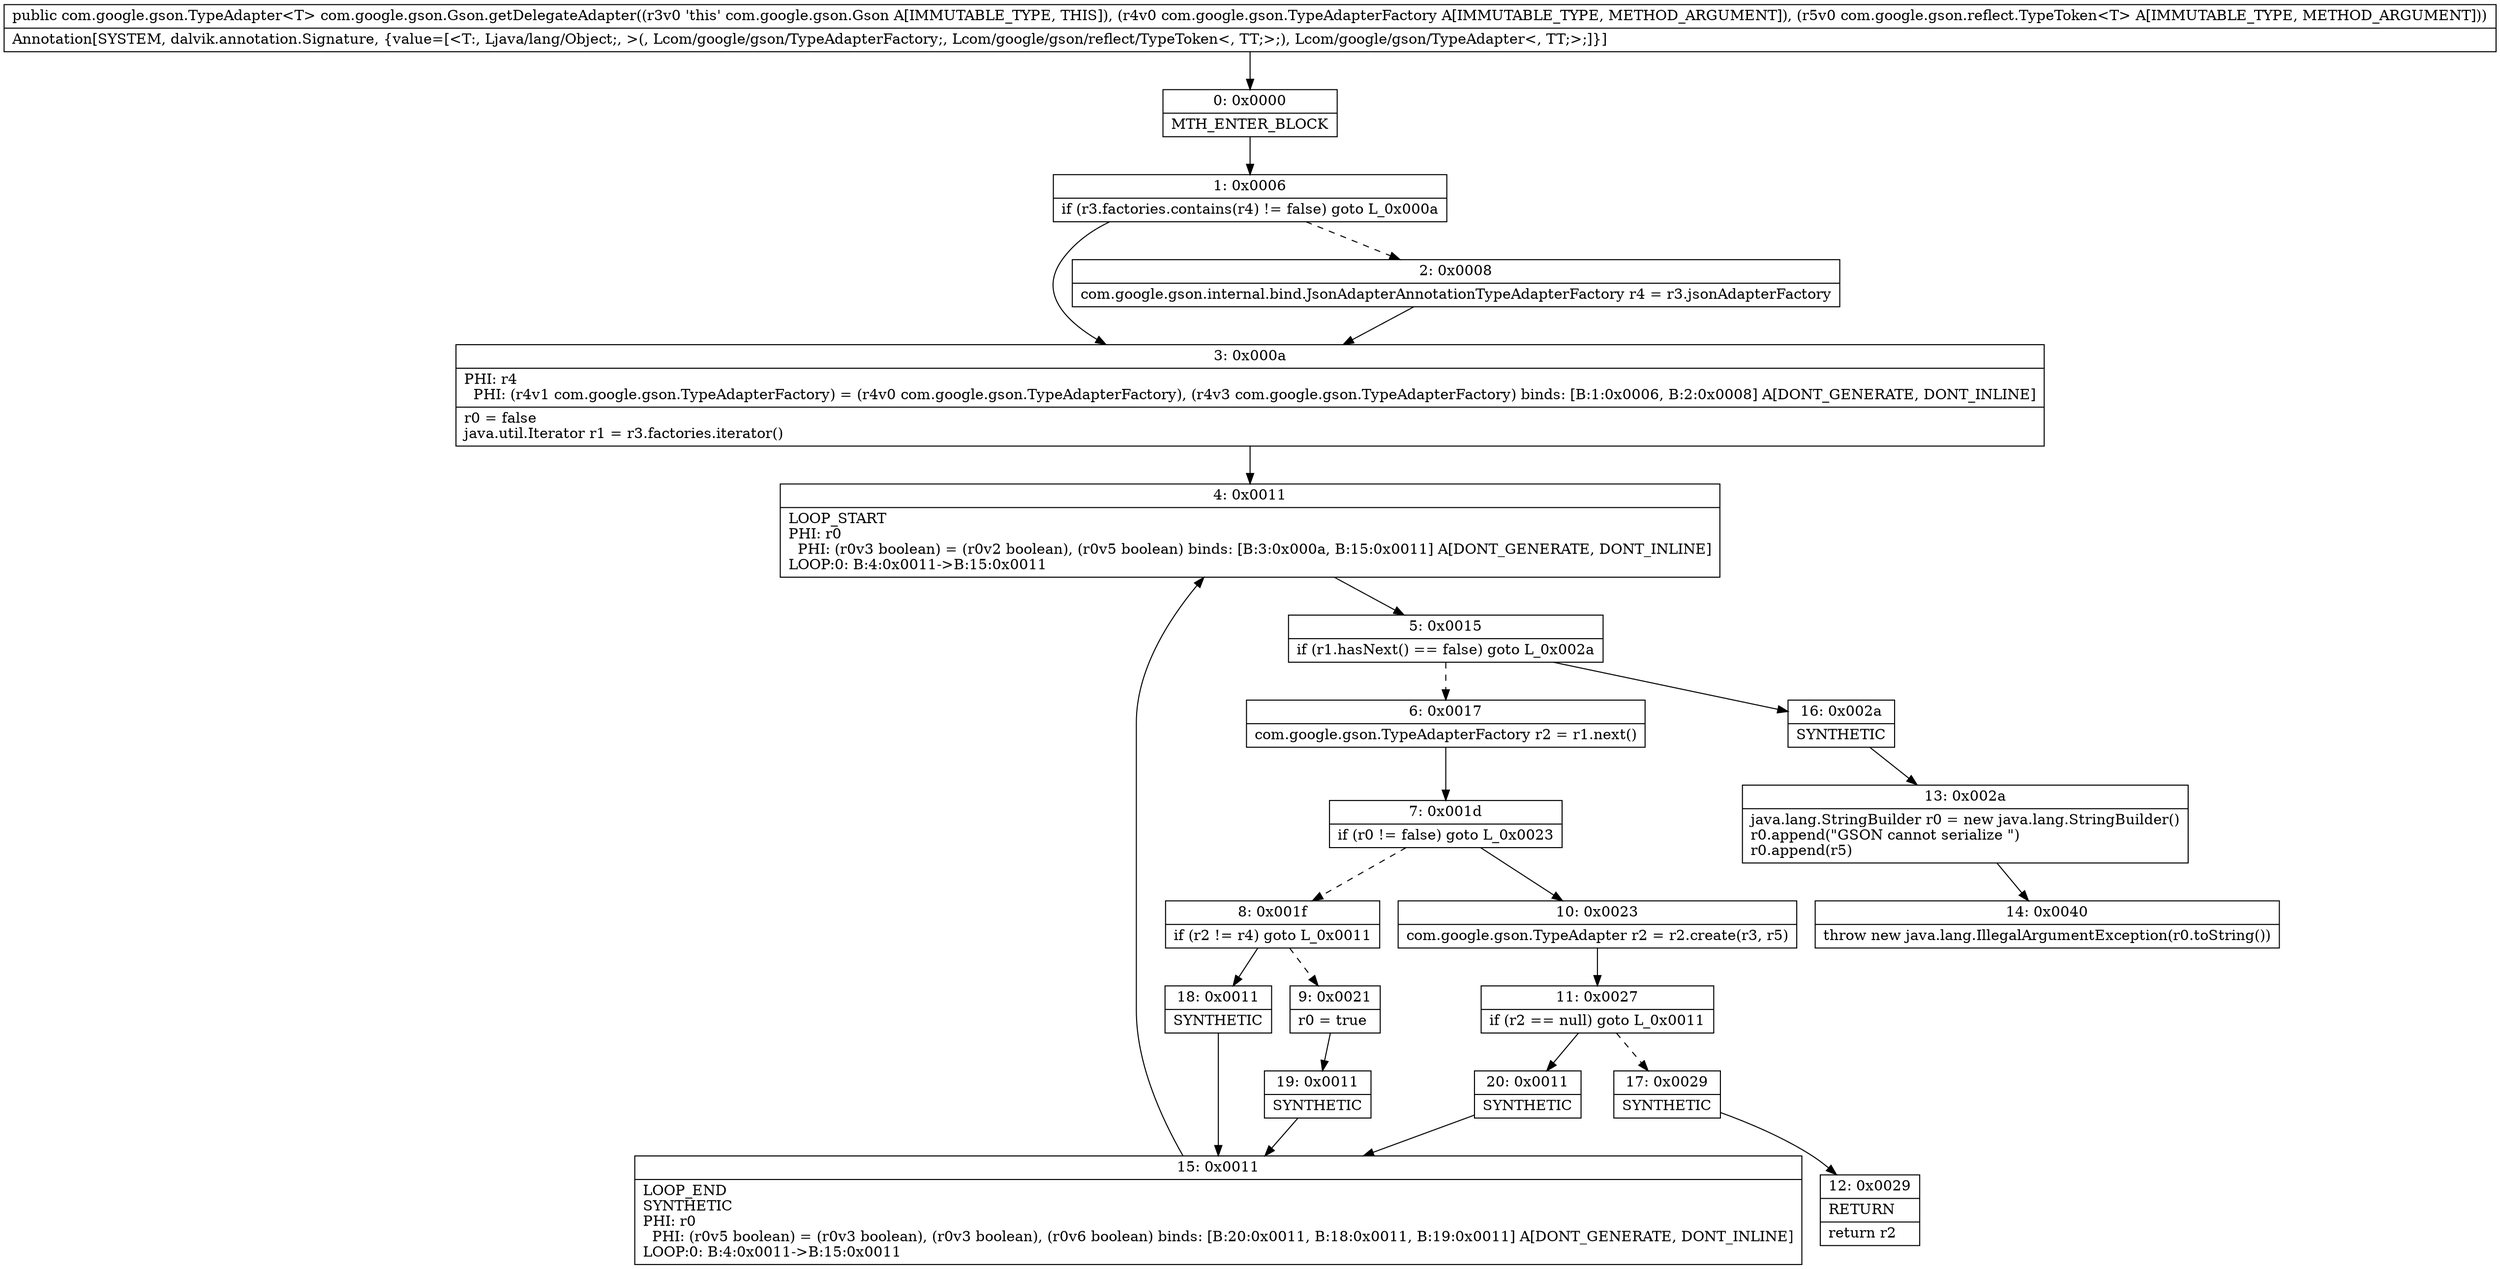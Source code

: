 digraph "CFG forcom.google.gson.Gson.getDelegateAdapter(Lcom\/google\/gson\/TypeAdapterFactory;Lcom\/google\/gson\/reflect\/TypeToken;)Lcom\/google\/gson\/TypeAdapter;" {
Node_0 [shape=record,label="{0\:\ 0x0000|MTH_ENTER_BLOCK\l}"];
Node_1 [shape=record,label="{1\:\ 0x0006|if (r3.factories.contains(r4) != false) goto L_0x000a\l}"];
Node_2 [shape=record,label="{2\:\ 0x0008|com.google.gson.internal.bind.JsonAdapterAnnotationTypeAdapterFactory r4 = r3.jsonAdapterFactory\l}"];
Node_3 [shape=record,label="{3\:\ 0x000a|PHI: r4 \l  PHI: (r4v1 com.google.gson.TypeAdapterFactory) = (r4v0 com.google.gson.TypeAdapterFactory), (r4v3 com.google.gson.TypeAdapterFactory) binds: [B:1:0x0006, B:2:0x0008] A[DONT_GENERATE, DONT_INLINE]\l|r0 = false\ljava.util.Iterator r1 = r3.factories.iterator()\l}"];
Node_4 [shape=record,label="{4\:\ 0x0011|LOOP_START\lPHI: r0 \l  PHI: (r0v3 boolean) = (r0v2 boolean), (r0v5 boolean) binds: [B:3:0x000a, B:15:0x0011] A[DONT_GENERATE, DONT_INLINE]\lLOOP:0: B:4:0x0011\-\>B:15:0x0011\l}"];
Node_5 [shape=record,label="{5\:\ 0x0015|if (r1.hasNext() == false) goto L_0x002a\l}"];
Node_6 [shape=record,label="{6\:\ 0x0017|com.google.gson.TypeAdapterFactory r2 = r1.next()\l}"];
Node_7 [shape=record,label="{7\:\ 0x001d|if (r0 != false) goto L_0x0023\l}"];
Node_8 [shape=record,label="{8\:\ 0x001f|if (r2 != r4) goto L_0x0011\l}"];
Node_9 [shape=record,label="{9\:\ 0x0021|r0 = true\l}"];
Node_10 [shape=record,label="{10\:\ 0x0023|com.google.gson.TypeAdapter r2 = r2.create(r3, r5)\l}"];
Node_11 [shape=record,label="{11\:\ 0x0027|if (r2 == null) goto L_0x0011\l}"];
Node_12 [shape=record,label="{12\:\ 0x0029|RETURN\l|return r2\l}"];
Node_13 [shape=record,label="{13\:\ 0x002a|java.lang.StringBuilder r0 = new java.lang.StringBuilder()\lr0.append(\"GSON cannot serialize \")\lr0.append(r5)\l}"];
Node_14 [shape=record,label="{14\:\ 0x0040|throw new java.lang.IllegalArgumentException(r0.toString())\l}"];
Node_15 [shape=record,label="{15\:\ 0x0011|LOOP_END\lSYNTHETIC\lPHI: r0 \l  PHI: (r0v5 boolean) = (r0v3 boolean), (r0v3 boolean), (r0v6 boolean) binds: [B:20:0x0011, B:18:0x0011, B:19:0x0011] A[DONT_GENERATE, DONT_INLINE]\lLOOP:0: B:4:0x0011\-\>B:15:0x0011\l}"];
Node_16 [shape=record,label="{16\:\ 0x002a|SYNTHETIC\l}"];
Node_17 [shape=record,label="{17\:\ 0x0029|SYNTHETIC\l}"];
Node_18 [shape=record,label="{18\:\ 0x0011|SYNTHETIC\l}"];
Node_19 [shape=record,label="{19\:\ 0x0011|SYNTHETIC\l}"];
Node_20 [shape=record,label="{20\:\ 0x0011|SYNTHETIC\l}"];
MethodNode[shape=record,label="{public com.google.gson.TypeAdapter\<T\> com.google.gson.Gson.getDelegateAdapter((r3v0 'this' com.google.gson.Gson A[IMMUTABLE_TYPE, THIS]), (r4v0 com.google.gson.TypeAdapterFactory A[IMMUTABLE_TYPE, METHOD_ARGUMENT]), (r5v0 com.google.gson.reflect.TypeToken\<T\> A[IMMUTABLE_TYPE, METHOD_ARGUMENT]))  | Annotation[SYSTEM, dalvik.annotation.Signature, \{value=[\<T:, Ljava\/lang\/Object;, \>(, Lcom\/google\/gson\/TypeAdapterFactory;, Lcom\/google\/gson\/reflect\/TypeToken\<, TT;\>;), Lcom\/google\/gson\/TypeAdapter\<, TT;\>;]\}]\l}"];
MethodNode -> Node_0;
Node_0 -> Node_1;
Node_1 -> Node_2[style=dashed];
Node_1 -> Node_3;
Node_2 -> Node_3;
Node_3 -> Node_4;
Node_4 -> Node_5;
Node_5 -> Node_6[style=dashed];
Node_5 -> Node_16;
Node_6 -> Node_7;
Node_7 -> Node_8[style=dashed];
Node_7 -> Node_10;
Node_8 -> Node_9[style=dashed];
Node_8 -> Node_18;
Node_9 -> Node_19;
Node_10 -> Node_11;
Node_11 -> Node_17[style=dashed];
Node_11 -> Node_20;
Node_13 -> Node_14;
Node_15 -> Node_4;
Node_16 -> Node_13;
Node_17 -> Node_12;
Node_18 -> Node_15;
Node_19 -> Node_15;
Node_20 -> Node_15;
}

